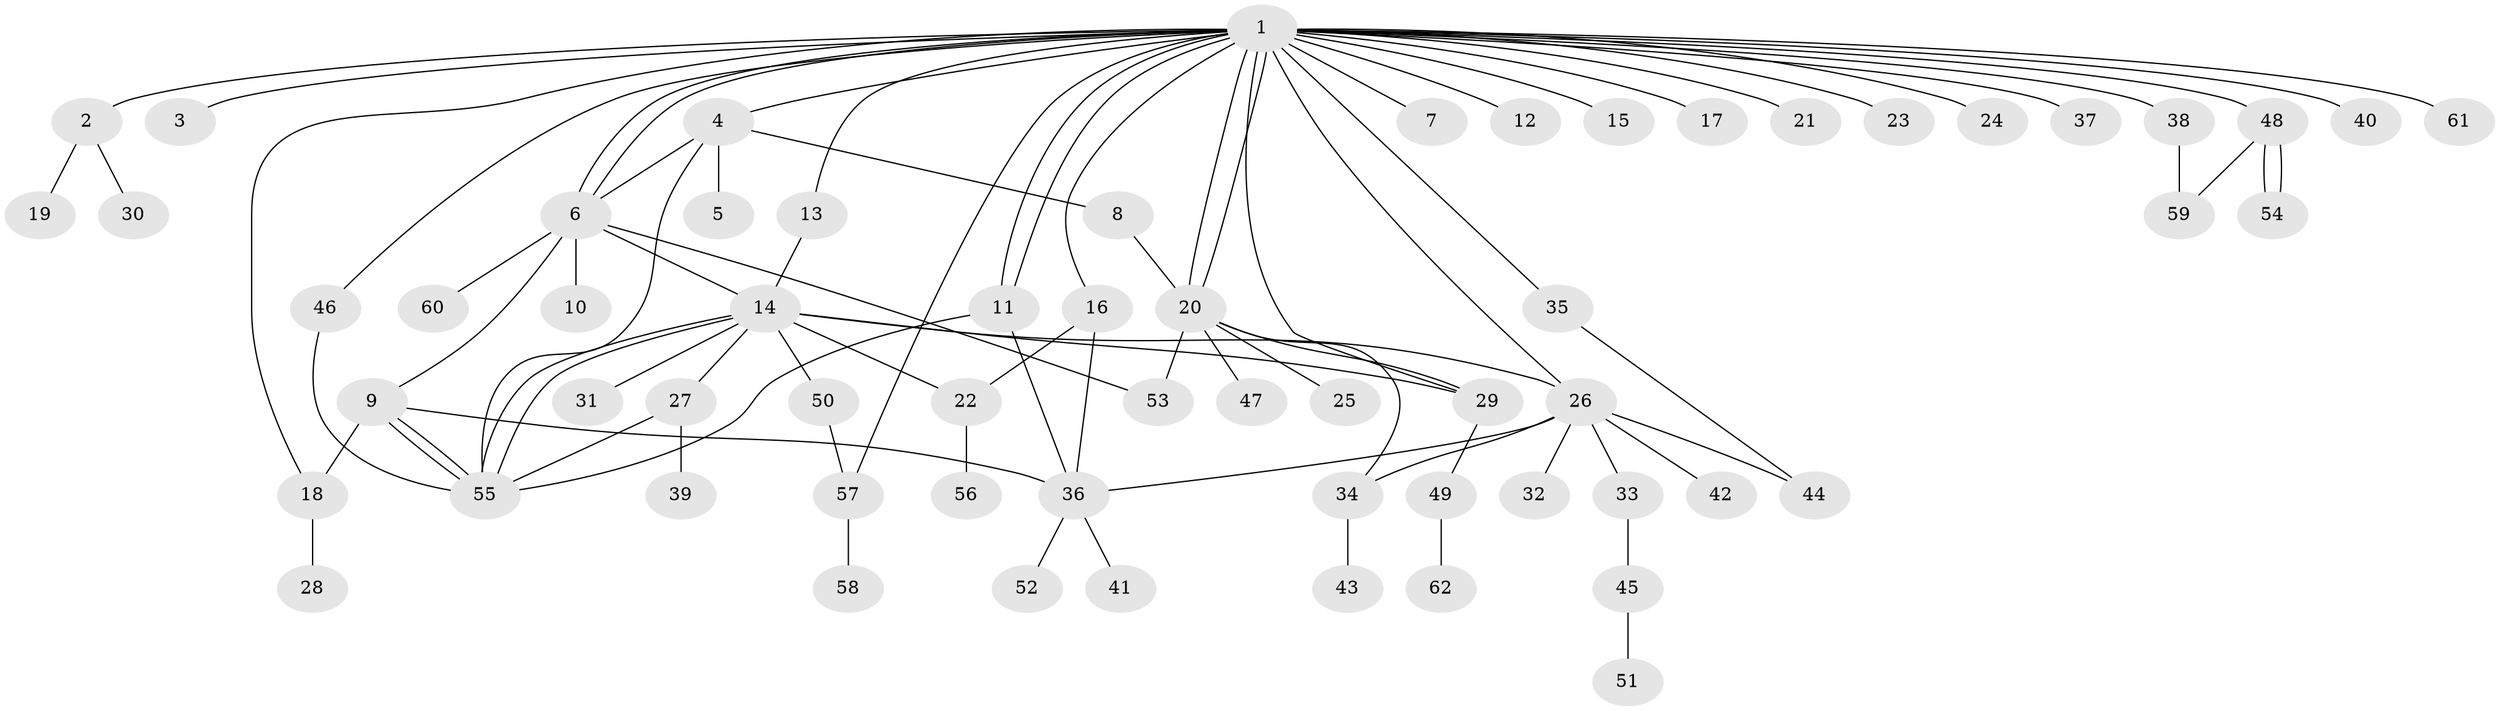 // Generated by graph-tools (version 1.1) at 2025/11/02/27/25 16:11:11]
// undirected, 62 vertices, 88 edges
graph export_dot {
graph [start="1"]
  node [color=gray90,style=filled];
  1;
  2;
  3;
  4;
  5;
  6;
  7;
  8;
  9;
  10;
  11;
  12;
  13;
  14;
  15;
  16;
  17;
  18;
  19;
  20;
  21;
  22;
  23;
  24;
  25;
  26;
  27;
  28;
  29;
  30;
  31;
  32;
  33;
  34;
  35;
  36;
  37;
  38;
  39;
  40;
  41;
  42;
  43;
  44;
  45;
  46;
  47;
  48;
  49;
  50;
  51;
  52;
  53;
  54;
  55;
  56;
  57;
  58;
  59;
  60;
  61;
  62;
  1 -- 2;
  1 -- 3;
  1 -- 4;
  1 -- 6;
  1 -- 6;
  1 -- 7;
  1 -- 11;
  1 -- 11;
  1 -- 12;
  1 -- 13;
  1 -- 15;
  1 -- 16;
  1 -- 17;
  1 -- 18;
  1 -- 20;
  1 -- 20;
  1 -- 21;
  1 -- 23;
  1 -- 24;
  1 -- 26;
  1 -- 29;
  1 -- 35;
  1 -- 37;
  1 -- 38;
  1 -- 40;
  1 -- 46;
  1 -- 48;
  1 -- 57;
  1 -- 61;
  2 -- 19;
  2 -- 30;
  4 -- 5;
  4 -- 6;
  4 -- 8;
  4 -- 55;
  6 -- 9;
  6 -- 10;
  6 -- 14;
  6 -- 53;
  6 -- 60;
  8 -- 20;
  9 -- 18;
  9 -- 36;
  9 -- 55;
  9 -- 55;
  11 -- 36;
  11 -- 55;
  13 -- 14;
  14 -- 22;
  14 -- 26;
  14 -- 27;
  14 -- 29;
  14 -- 31;
  14 -- 50;
  14 -- 55;
  14 -- 55;
  16 -- 22;
  16 -- 36;
  18 -- 28;
  20 -- 25;
  20 -- 29;
  20 -- 34;
  20 -- 47;
  20 -- 53;
  22 -- 56;
  26 -- 32;
  26 -- 33;
  26 -- 34;
  26 -- 36;
  26 -- 42;
  26 -- 44;
  27 -- 39;
  27 -- 55;
  29 -- 49;
  33 -- 45;
  34 -- 43;
  35 -- 44;
  36 -- 41;
  36 -- 52;
  38 -- 59;
  45 -- 51;
  46 -- 55;
  48 -- 54;
  48 -- 54;
  48 -- 59;
  49 -- 62;
  50 -- 57;
  57 -- 58;
}
